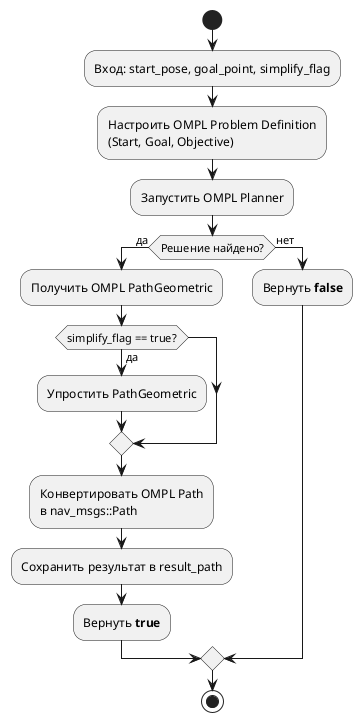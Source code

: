 @startuml 
start
:Вход: start_pose, goal_point, simplify_flag;
:Настроить OMPL Problem Definition\n(Start, Goal, Objective);
:Запустить OMPL Planner;
if (Решение найдено?) then (да)
    :Получить OMPL PathGeometric;
    if (simplify_flag == true?) then (да)
        :Упростить PathGeometric;
    endif
    :Конвертировать OMPL Path\nв nav_msgs::Path;
    :Сохранить результат в result_path;
    :Вернуть **true**;
else (нет)
    :Вернуть **false**;
endif
stop

@enduml